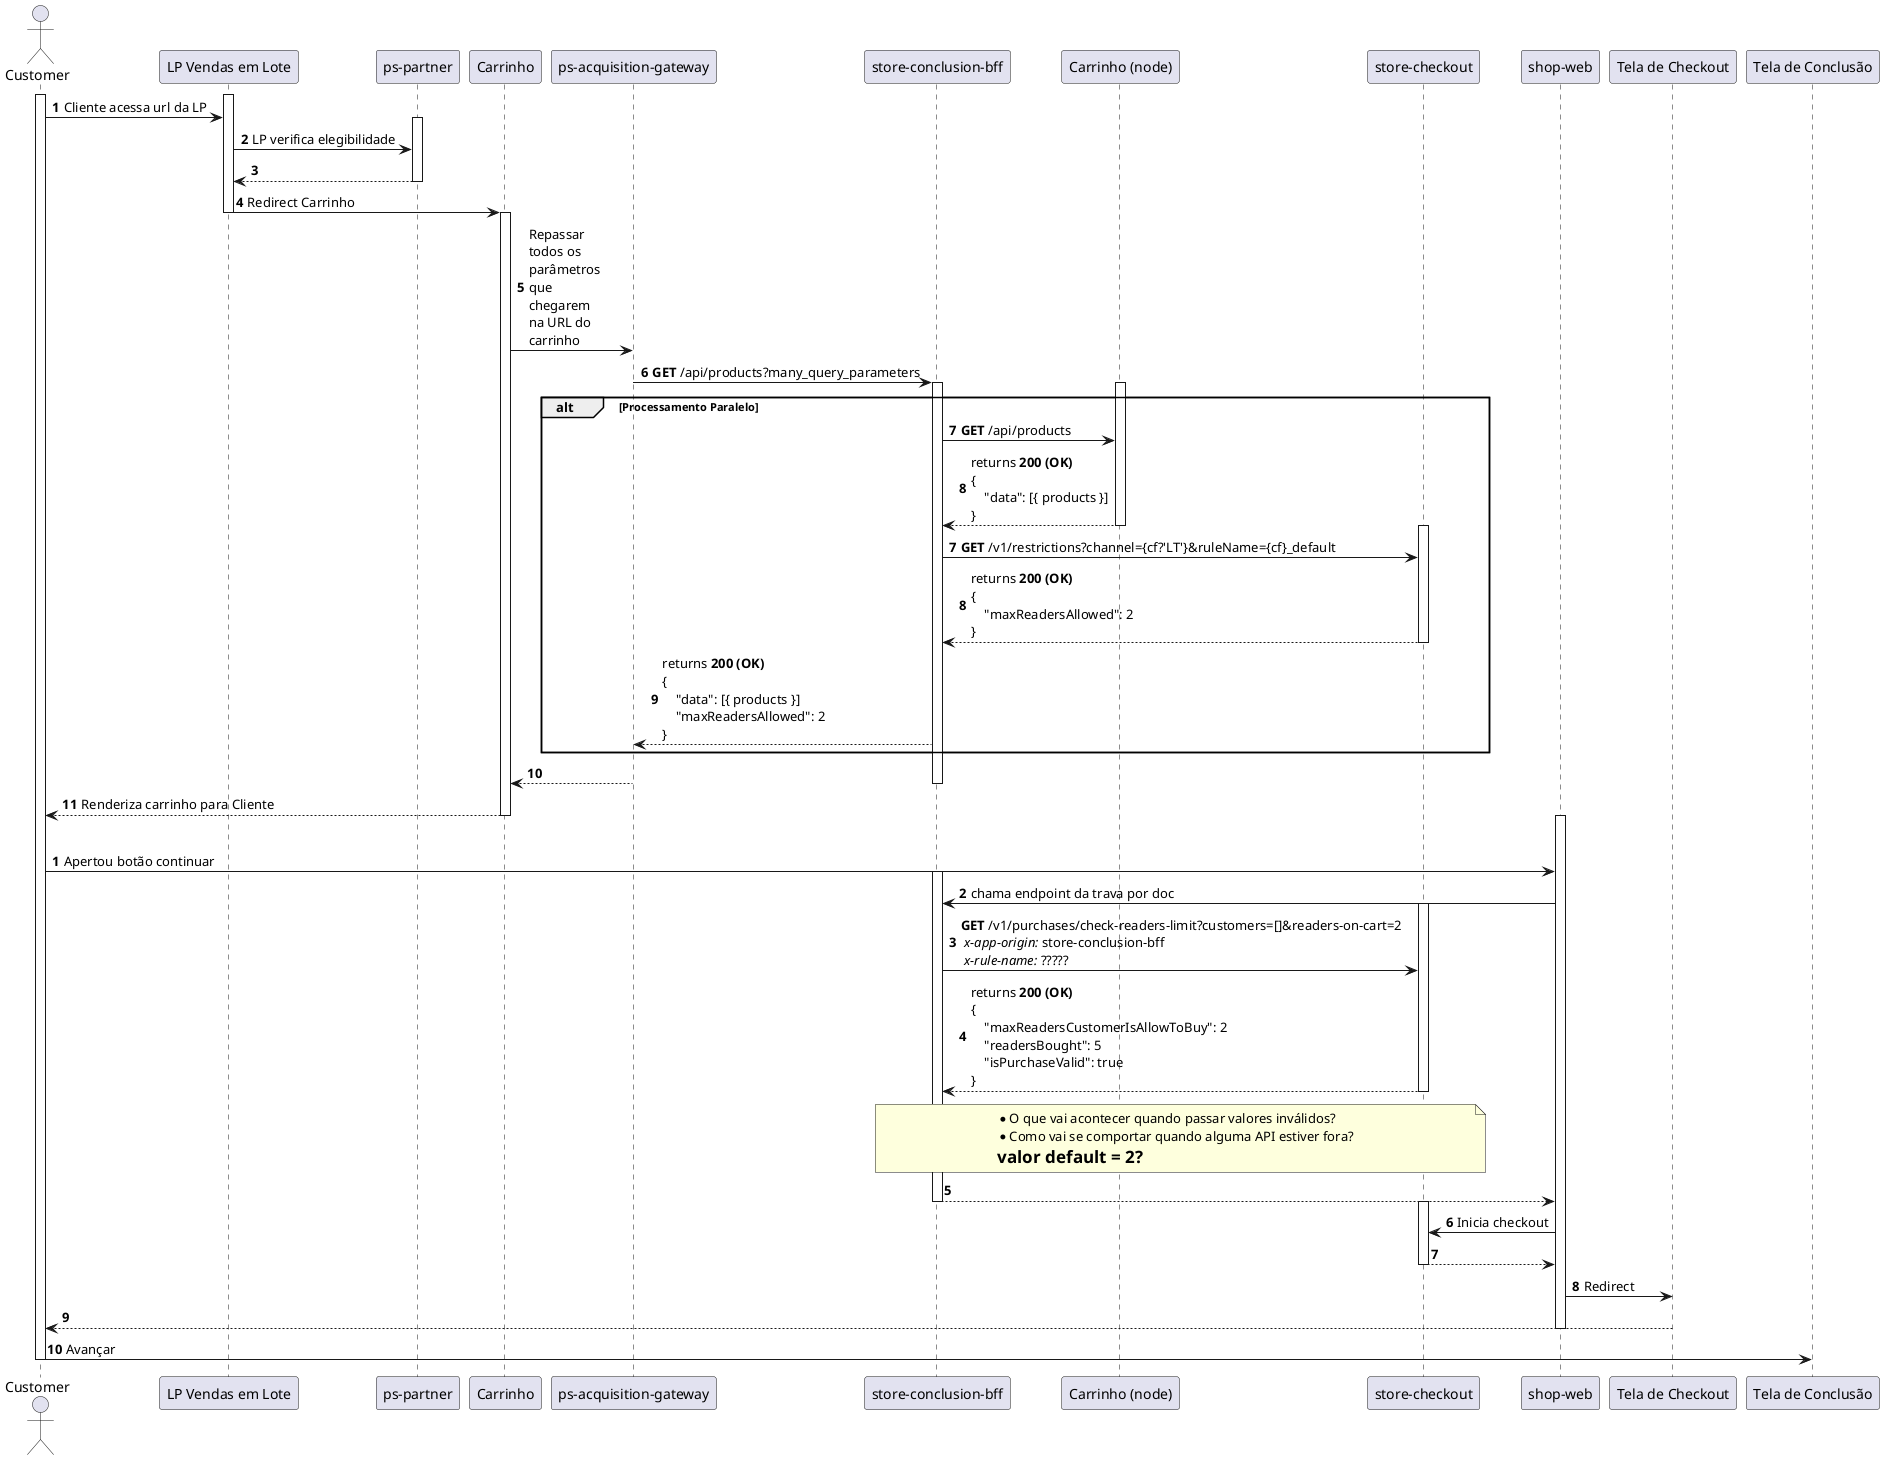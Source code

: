 @startuml
autonumber

actor Customer
activate Customer

    activate "LP Vendas em Lote"
        Customer -> "LP Vendas em Lote": Cliente acessa url da LP

        activate "ps-partner"
            "LP Vendas em Lote" -> "ps-partner": LP verifica elegibilidade
            "ps-partner" --> "LP Vendas em Lote"
        deactivate "ps-partner"

        "LP Vendas em Lote" -> "Carrinho": Redirect Carrinho
    deactivate "LP Vendas em Lote"

    activate "Carrinho"
        "Carrinho" -> "ps-acquisition-gateway": Repassar\ntodos os\nparâmetros\nque\nchegarem\nna URL do\ncarrinho
        "ps-acquisition-gateway" -> "store-conclusion-bff": <b>GET</b> /api/products?many_query_parameters

        activate "store-conclusion-bff"
            alt Processamento Paralelo
                activate "Carrinho (node)"
                    "store-conclusion-bff" -> "Carrinho (node)": <b>GET</b> /api/products
                    "Carrinho (node)" --> "store-conclusion-bff": returns <b>200 (OK)</b>\n{\n    "data": [{ products }]\n}
                deactivate "Carrinho (node)"

                autonumber 7
                activate "store-checkout"
                    "store-conclusion-bff" -> "store-checkout": <b>GET</b> /v1/restrictions?channel={cf?'LT'}&ruleName={cf}_default
                    "store-checkout" --> "store-conclusion-bff": returns <b>200 (OK)</b>\n{\n    "maxReadersAllowed": 2\n}
                deactivate "store-checkout"

                "store-conclusion-bff" --> "ps-acquisition-gateway": returns <b>200 (OK)</b>\n{\n    "data": [{ products }]\n    "maxReadersAllowed": 2\n}
            end

            "ps-acquisition-gateway" --> "Carrinho"
        deactivate "store-conclusion-bff"

        "Carrinho" --> Customer: Renderiza carrinho para Cliente
    deactivate "Carrinho"

    |||

    autonumber
    activate "shop-web"
        Customer -> "shop-web":  Apertou botão continuar

        activate "store-conclusion-bff"
            "shop-web" -> "store-conclusion-bff": chama endpoint da trava por doc

            activate "store-checkout"
                "store-conclusion-bff" -> "store-checkout": <b>GET</b> /v1/purchases/check-readers-limit?customers=[]&readers-on-cart=2\n// x-app-origin: //store-conclusion-bff\n //x-rule-name:// ?????
                "store-checkout" --> "store-conclusion-bff": returns <b>200 (OK)</b>\n{\n    "maxReadersCustomerIsAllowToBuy": 2\n    "readersBought": 5\n    "isPurchaseValid": true\n}
            deactivate "store-checkout"
            note over "store-checkout","store-conclusion-bff"
            * O que vai acontecer quando passar valores inválidos?
            * Como vai se comportar quando alguma API estiver fora?
            = valor default = 2?
            end note

            "store-conclusion-bff" --> "shop-web"
        deactivate "store-conclusion-bff"

        activate "store-checkout"
            "shop-web" -> "store-checkout": Inicia checkout
            "store-checkout" --> "shop-web"
        deactivate "store-checkout"

        "shop-web" -> "Tela de Checkout": Redirect
        "Tela de Checkout" --> Customer
    deactivate "shop-web"

    Customer -> "Tela de Conclusão": Avançar
deactivate Customer
@enduml
